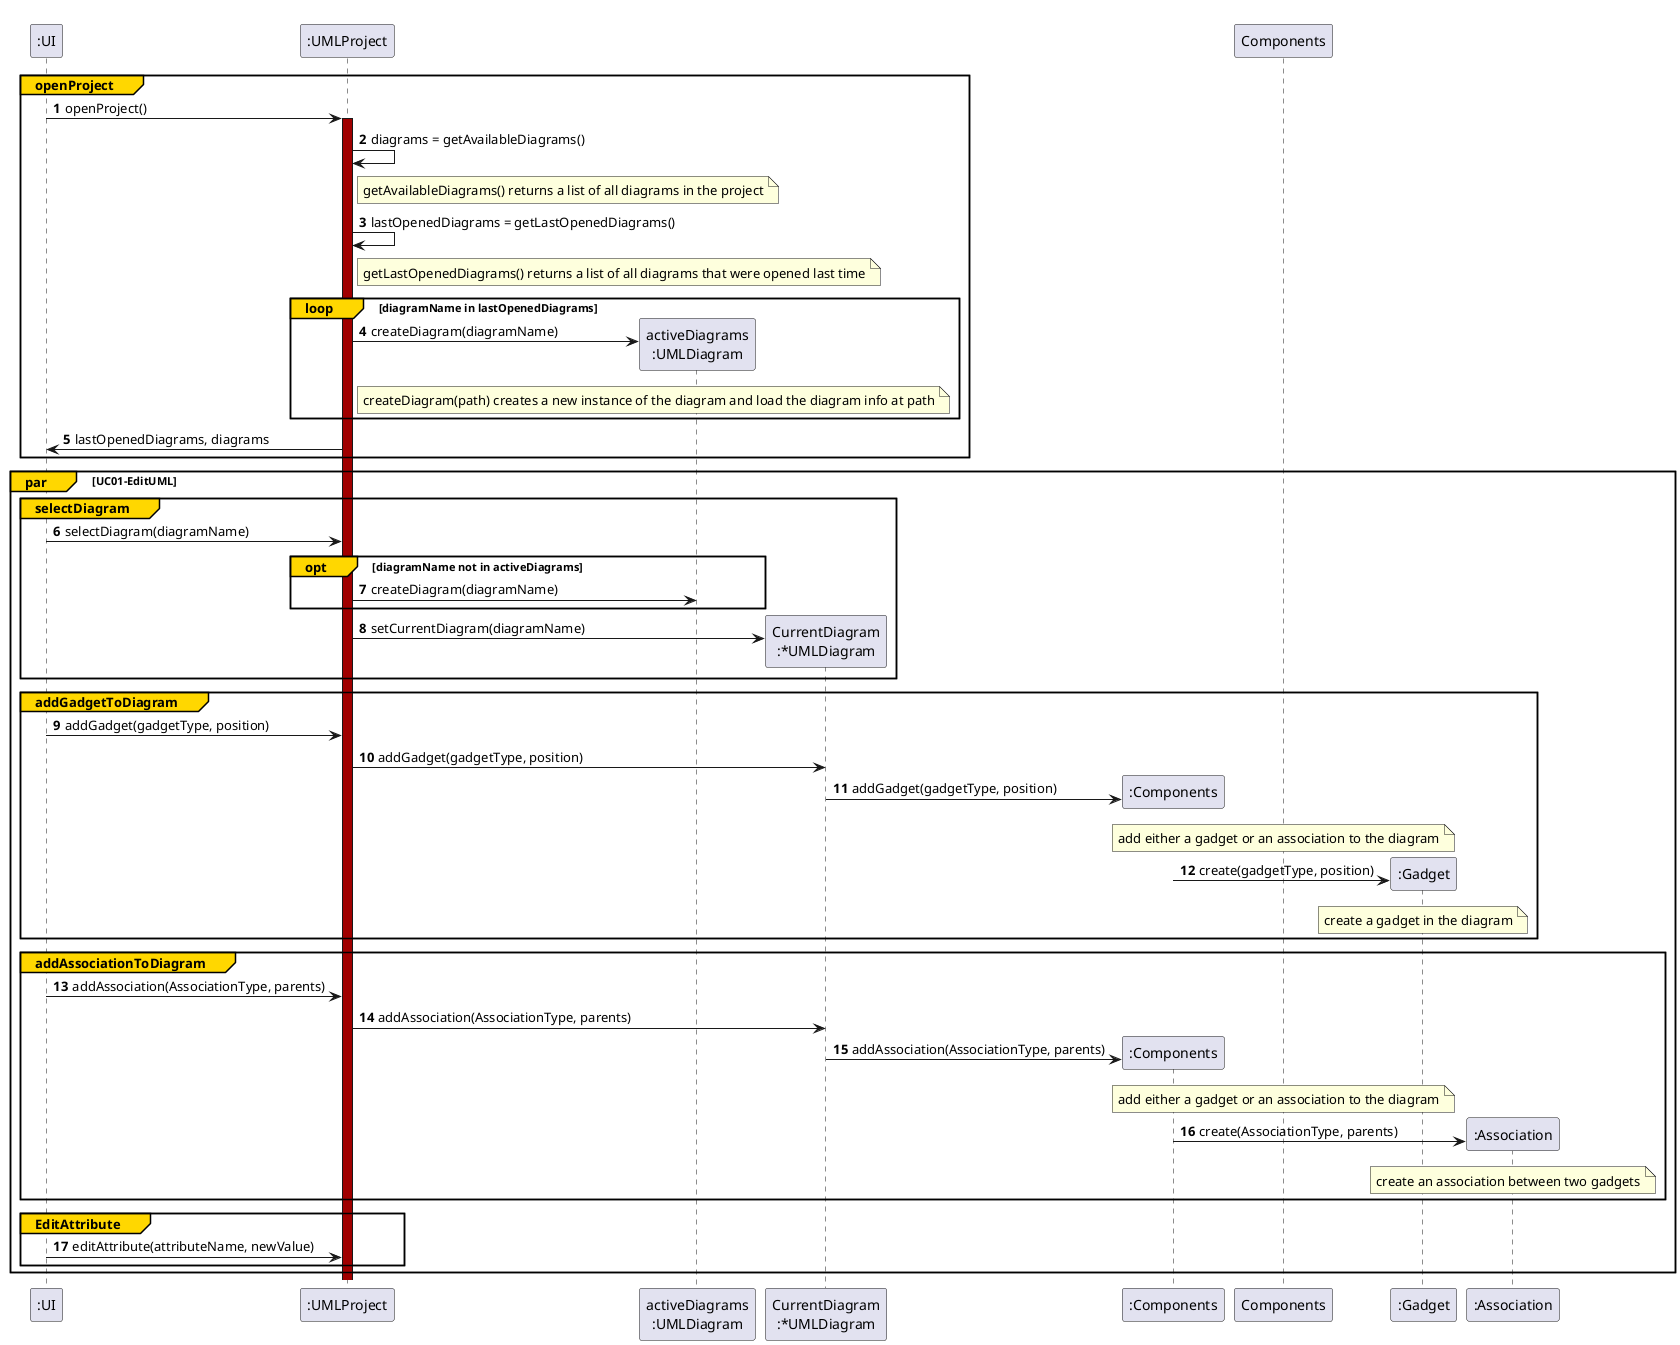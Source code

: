 @startuml
autonumber

group#gold #white openProject
    participant ":UI"
    participant ":UMLProject"

    ":UI" -> ":UMLProject": openProject()
    activate ":UMLProject" #A00000

    ":UMLProject" -> ":UMLProject": diagrams = getAvailableDiagrams()
    note right of ":UMLProject": getAvailableDiagrams() returns a list of all diagrams in the project

    ":UMLProject" -> ":UMLProject": lastOpenedDiagrams = getLastOpenedDiagrams()
    note right of ":UMLProject": getLastOpenedDiagrams() returns a list of all diagrams that were opened last time

    loop#gold #white diagramName in lastOpenedDiagrams
        create "activeDiagrams\n:UMLDiagram"
        ":UMLProject" -> "activeDiagrams\n:UMLDiagram": createDiagram(diagramName)
        note right of ":UMLProject": createDiagram(path) creates a new instance of the diagram and load the diagram info at path
    end

    ":UMLProject" -> ":UI": lastOpenedDiagrams, diagrams
end



par#gold #white UC01-EditUML

    group#gold #white selectDiagram
        ":UI" -> ":UMLProject": selectDiagram(diagramName)
        opt#gold #white diagramName not in activeDiagrams
            ":UMLProject" -> "activeDiagrams\n:UMLDiagram": createDiagram(diagramName)
        end
        create "CurrentDiagram\n:*UMLDiagram"
        ":UMLProject" -> "CurrentDiagram\n:*UMLDiagram" : setCurrentDiagram(diagramName)
    end :wselectDiagram

    group#gold #white addGadgetToDiagram
        ":UI" -> ":UMLProject": addGadget(gadgetType, position)
        ":UMLProject" -> "CurrentDiagram\n:*UMLDiagram": addGadget(gadgetType, position)
        create ":Components"
        "CurrentDiagram\n:*UMLDiagram" -> ":Components": addGadget(gadgetType, position)
        note over "Components": add either a gadget or an association to the diagram
        create ":Gadget"
        ":Components" -> ":Gadget": create(gadgetType, position)
        note over ":Gadget": create a gadget in the diagram
    end addGadgetToDiagram

    group#gold #white addAssociationToDiagram
        ":UI" -> ":UMLProject": addAssociation(AssociationType, parents)
        ":UMLProject" -> "CurrentDiagram\n:*UMLDiagram": addAssociation(AssociationType, parents)
        create ":Components"
        "CurrentDiagram\n:*UMLDiagram" -> ":Components": addAssociation(AssociationType, parents)
        note over "Components": add either a gadget or an association to the diagram
        create ":Association"
        ":Components" -> ":Association": create(AssociationType, parents)
        note over ":Association": create an association between two gadgets
        
    end addAssociationToDiagram

    group#gold #white EditAttribute
        ":UI" -> ":UMLProject": editAttribute(attributeName, newValue)
    end EditAttribute

' TODO copy paste
' TODO drag component

end UC01-EditUML

@enduml
